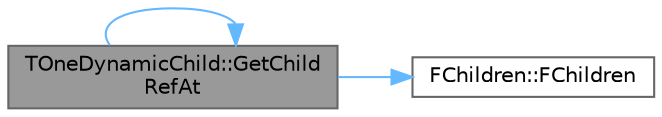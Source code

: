 digraph "TOneDynamicChild::GetChildRefAt"
{
 // INTERACTIVE_SVG=YES
 // LATEX_PDF_SIZE
  bgcolor="transparent";
  edge [fontname=Helvetica,fontsize=10,labelfontname=Helvetica,labelfontsize=10];
  node [fontname=Helvetica,fontsize=10,shape=box,height=0.2,width=0.4];
  rankdir="LR";
  Node1 [id="Node000001",label="TOneDynamicChild::GetChild\lRefAt",height=0.2,width=0.4,color="gray40", fillcolor="grey60", style="filled", fontcolor="black",tooltip=" "];
  Node1 -> Node2 [id="edge1_Node000001_Node000002",color="steelblue1",style="solid",tooltip=" "];
  Node2 [id="Node000002",label="FChildren::FChildren",height=0.2,width=0.4,color="grey40", fillcolor="white", style="filled",URL="$d9/d92/classFChildren.html#a22c86f8a0b7b57bc5d554a20f6b93991",tooltip=" "];
  Node1 -> Node1 [id="edge2_Node000001_Node000001",color="steelblue1",style="solid",tooltip=" "];
}
